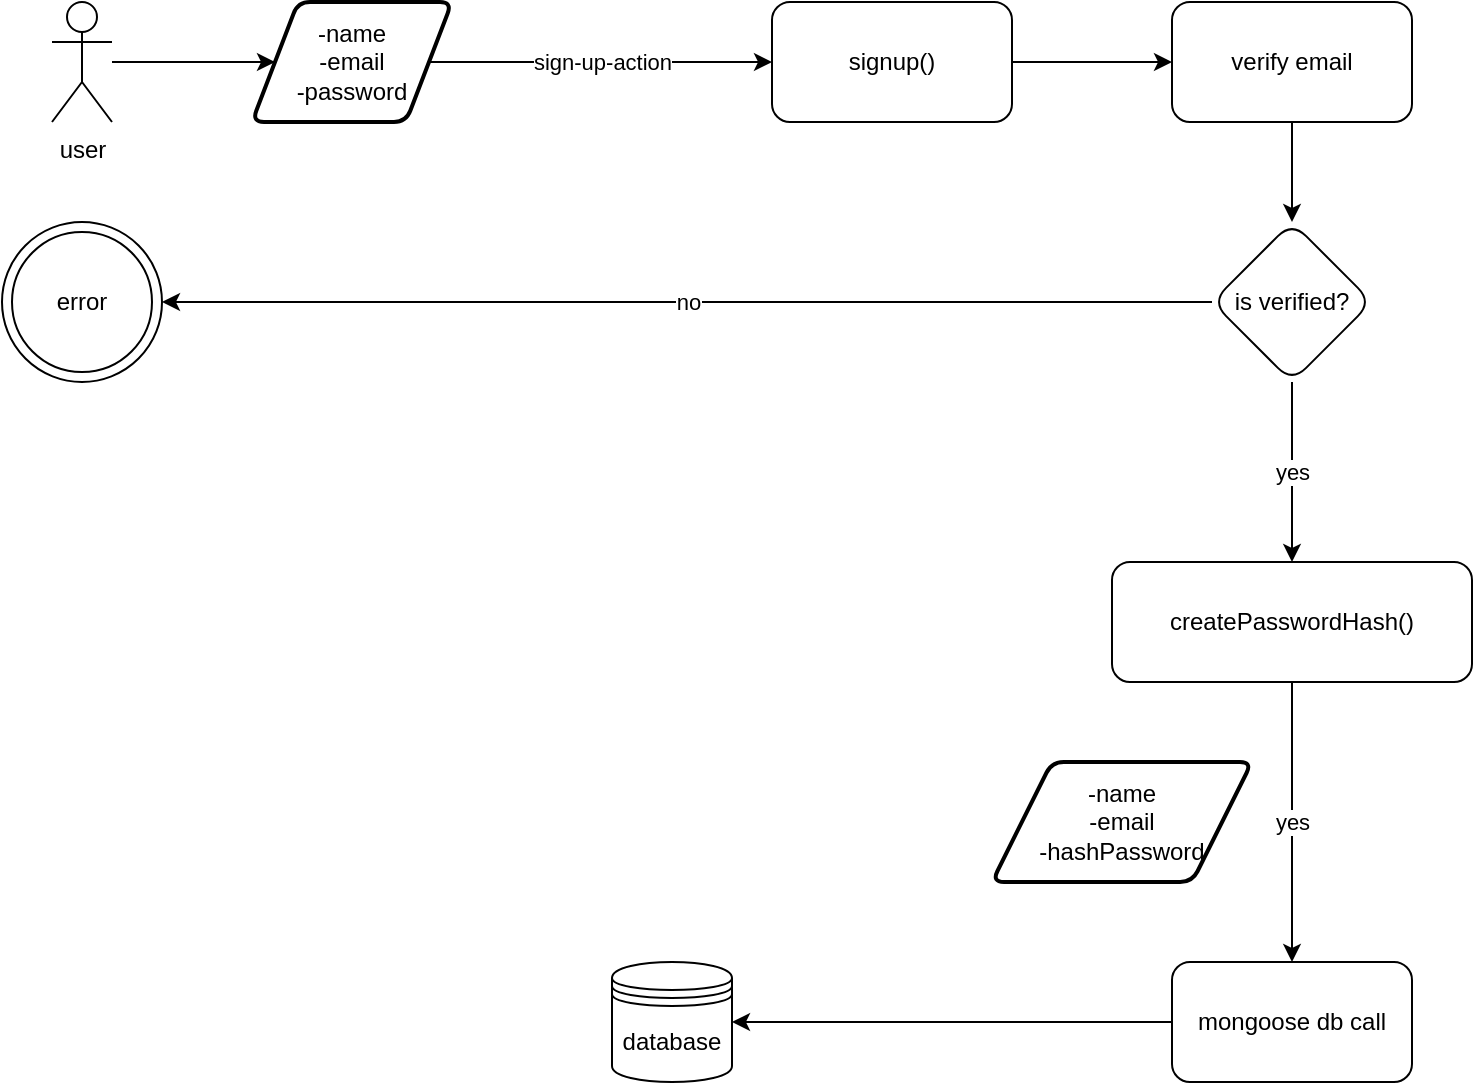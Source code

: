 <mxfile>
    <diagram id="EXndCpS-ltRzG-iGWkZV" name="Sign up">
        <mxGraphModel dx="1141" dy="710" grid="1" gridSize="10" guides="1" tooltips="1" connect="1" arrows="1" fold="1" page="1" pageScale="1" pageWidth="827" pageHeight="1169" math="0" shadow="0">
            <root>
                <mxCell id="0"/>
                <mxCell id="1" parent="0"/>
                <mxCell id="4" value="sign-up-action" style="edgeStyle=none;html=1;entryX=0;entryY=0.5;entryDx=0;entryDy=0;" edge="1" parent="1" source="7" target="3">
                    <mxGeometry x="0.004" relative="1" as="geometry">
                        <mxPoint as="offset"/>
                    </mxGeometry>
                </mxCell>
                <mxCell id="2" value="user" style="shape=umlActor;verticalLabelPosition=bottom;verticalAlign=top;html=1;outlineConnect=0;" vertex="1" parent="1">
                    <mxGeometry x="50" y="60" width="30" height="60" as="geometry"/>
                </mxCell>
                <mxCell id="14" value="" style="edgeStyle=none;html=1;" edge="1" parent="1" source="3" target="13">
                    <mxGeometry relative="1" as="geometry"/>
                </mxCell>
                <mxCell id="3" value="signup()" style="rounded=1;whiteSpace=wrap;html=1;" vertex="1" parent="1">
                    <mxGeometry x="410" y="60" width="120" height="60" as="geometry"/>
                </mxCell>
                <mxCell id="8" value="" style="edgeStyle=none;html=1;entryX=0;entryY=0.5;entryDx=0;entryDy=0;" edge="1" parent="1" source="2" target="7">
                    <mxGeometry relative="1" as="geometry">
                        <mxPoint x="80" y="90" as="sourcePoint"/>
                        <mxPoint x="350" y="90" as="targetPoint"/>
                    </mxGeometry>
                </mxCell>
                <mxCell id="7" value="&lt;span style=&quot;color: rgb(0, 0, 0);&quot;&gt;-name&lt;/span&gt;&lt;div&gt;-email&lt;/div&gt;&lt;div&gt;-password&lt;/div&gt;" style="shape=parallelogram;html=1;strokeWidth=2;perimeter=parallelogramPerimeter;whiteSpace=wrap;rounded=1;arcSize=12;size=0.23;" vertex="1" parent="1">
                    <mxGeometry x="150" y="60" width="100" height="60" as="geometry"/>
                </mxCell>
                <mxCell id="10" value="-name&lt;div&gt;-email&lt;/div&gt;&lt;div&gt;-hashPassword&lt;/div&gt;" style="shape=parallelogram;html=1;strokeWidth=2;perimeter=parallelogramPerimeter;whiteSpace=wrap;rounded=1;arcSize=12;size=0.23;" vertex="1" parent="1">
                    <mxGeometry x="520" y="440" width="130" height="60" as="geometry"/>
                </mxCell>
                <mxCell id="12" value="database" style="shape=datastore;whiteSpace=wrap;html=1;" vertex="1" parent="1">
                    <mxGeometry x="330" y="540" width="60" height="60" as="geometry"/>
                </mxCell>
                <mxCell id="16" value="" style="edgeStyle=none;html=1;" edge="1" parent="1" source="13" target="15">
                    <mxGeometry relative="1" as="geometry"/>
                </mxCell>
                <mxCell id="13" value="verify email" style="whiteSpace=wrap;html=1;rounded=1;" vertex="1" parent="1">
                    <mxGeometry x="610" y="60" width="120" height="60" as="geometry"/>
                </mxCell>
                <mxCell id="19" value="yes" style="edgeStyle=none;html=1;" edge="1" parent="1" source="26" target="17">
                    <mxGeometry relative="1" as="geometry"/>
                </mxCell>
                <mxCell id="22" value="no" style="edgeStyle=none;html=1;" edge="1" parent="1" source="15" target="21">
                    <mxGeometry relative="1" as="geometry"/>
                </mxCell>
                <mxCell id="15" value="is verified?" style="rhombus;whiteSpace=wrap;html=1;rounded=1;" vertex="1" parent="1">
                    <mxGeometry x="630" y="170" width="80" height="80" as="geometry"/>
                </mxCell>
                <mxCell id="18" style="edgeStyle=none;html=1;" edge="1" parent="1" source="17" target="12">
                    <mxGeometry relative="1" as="geometry"/>
                </mxCell>
                <mxCell id="17" value="mongoose db call" style="whiteSpace=wrap;html=1;rounded=1;" vertex="1" parent="1">
                    <mxGeometry x="610" y="540" width="120" height="60" as="geometry"/>
                </mxCell>
                <mxCell id="21" value="end" style="ellipse;whiteSpace=wrap;html=1;rounded=1;" vertex="1" parent="1">
                    <mxGeometry x="25" y="170" width="80" height="80" as="geometry"/>
                </mxCell>
                <mxCell id="23" value="error" style="ellipse;whiteSpace=wrap;html=1;rounded=1;" vertex="1" parent="1">
                    <mxGeometry x="30" y="175" width="70" height="70" as="geometry"/>
                </mxCell>
                <mxCell id="27" value="yes" style="edgeStyle=none;html=1;" edge="1" parent="1" source="15" target="26">
                    <mxGeometry relative="1" as="geometry">
                        <mxPoint x="670" y="250" as="sourcePoint"/>
                        <mxPoint x="670" y="460" as="targetPoint"/>
                    </mxGeometry>
                </mxCell>
                <mxCell id="26" value="createPasswordHash()" style="whiteSpace=wrap;html=1;rounded=1;" vertex="1" parent="1">
                    <mxGeometry x="580" y="340" width="180" height="60" as="geometry"/>
                </mxCell>
            </root>
        </mxGraphModel>
    </diagram>
</mxfile>